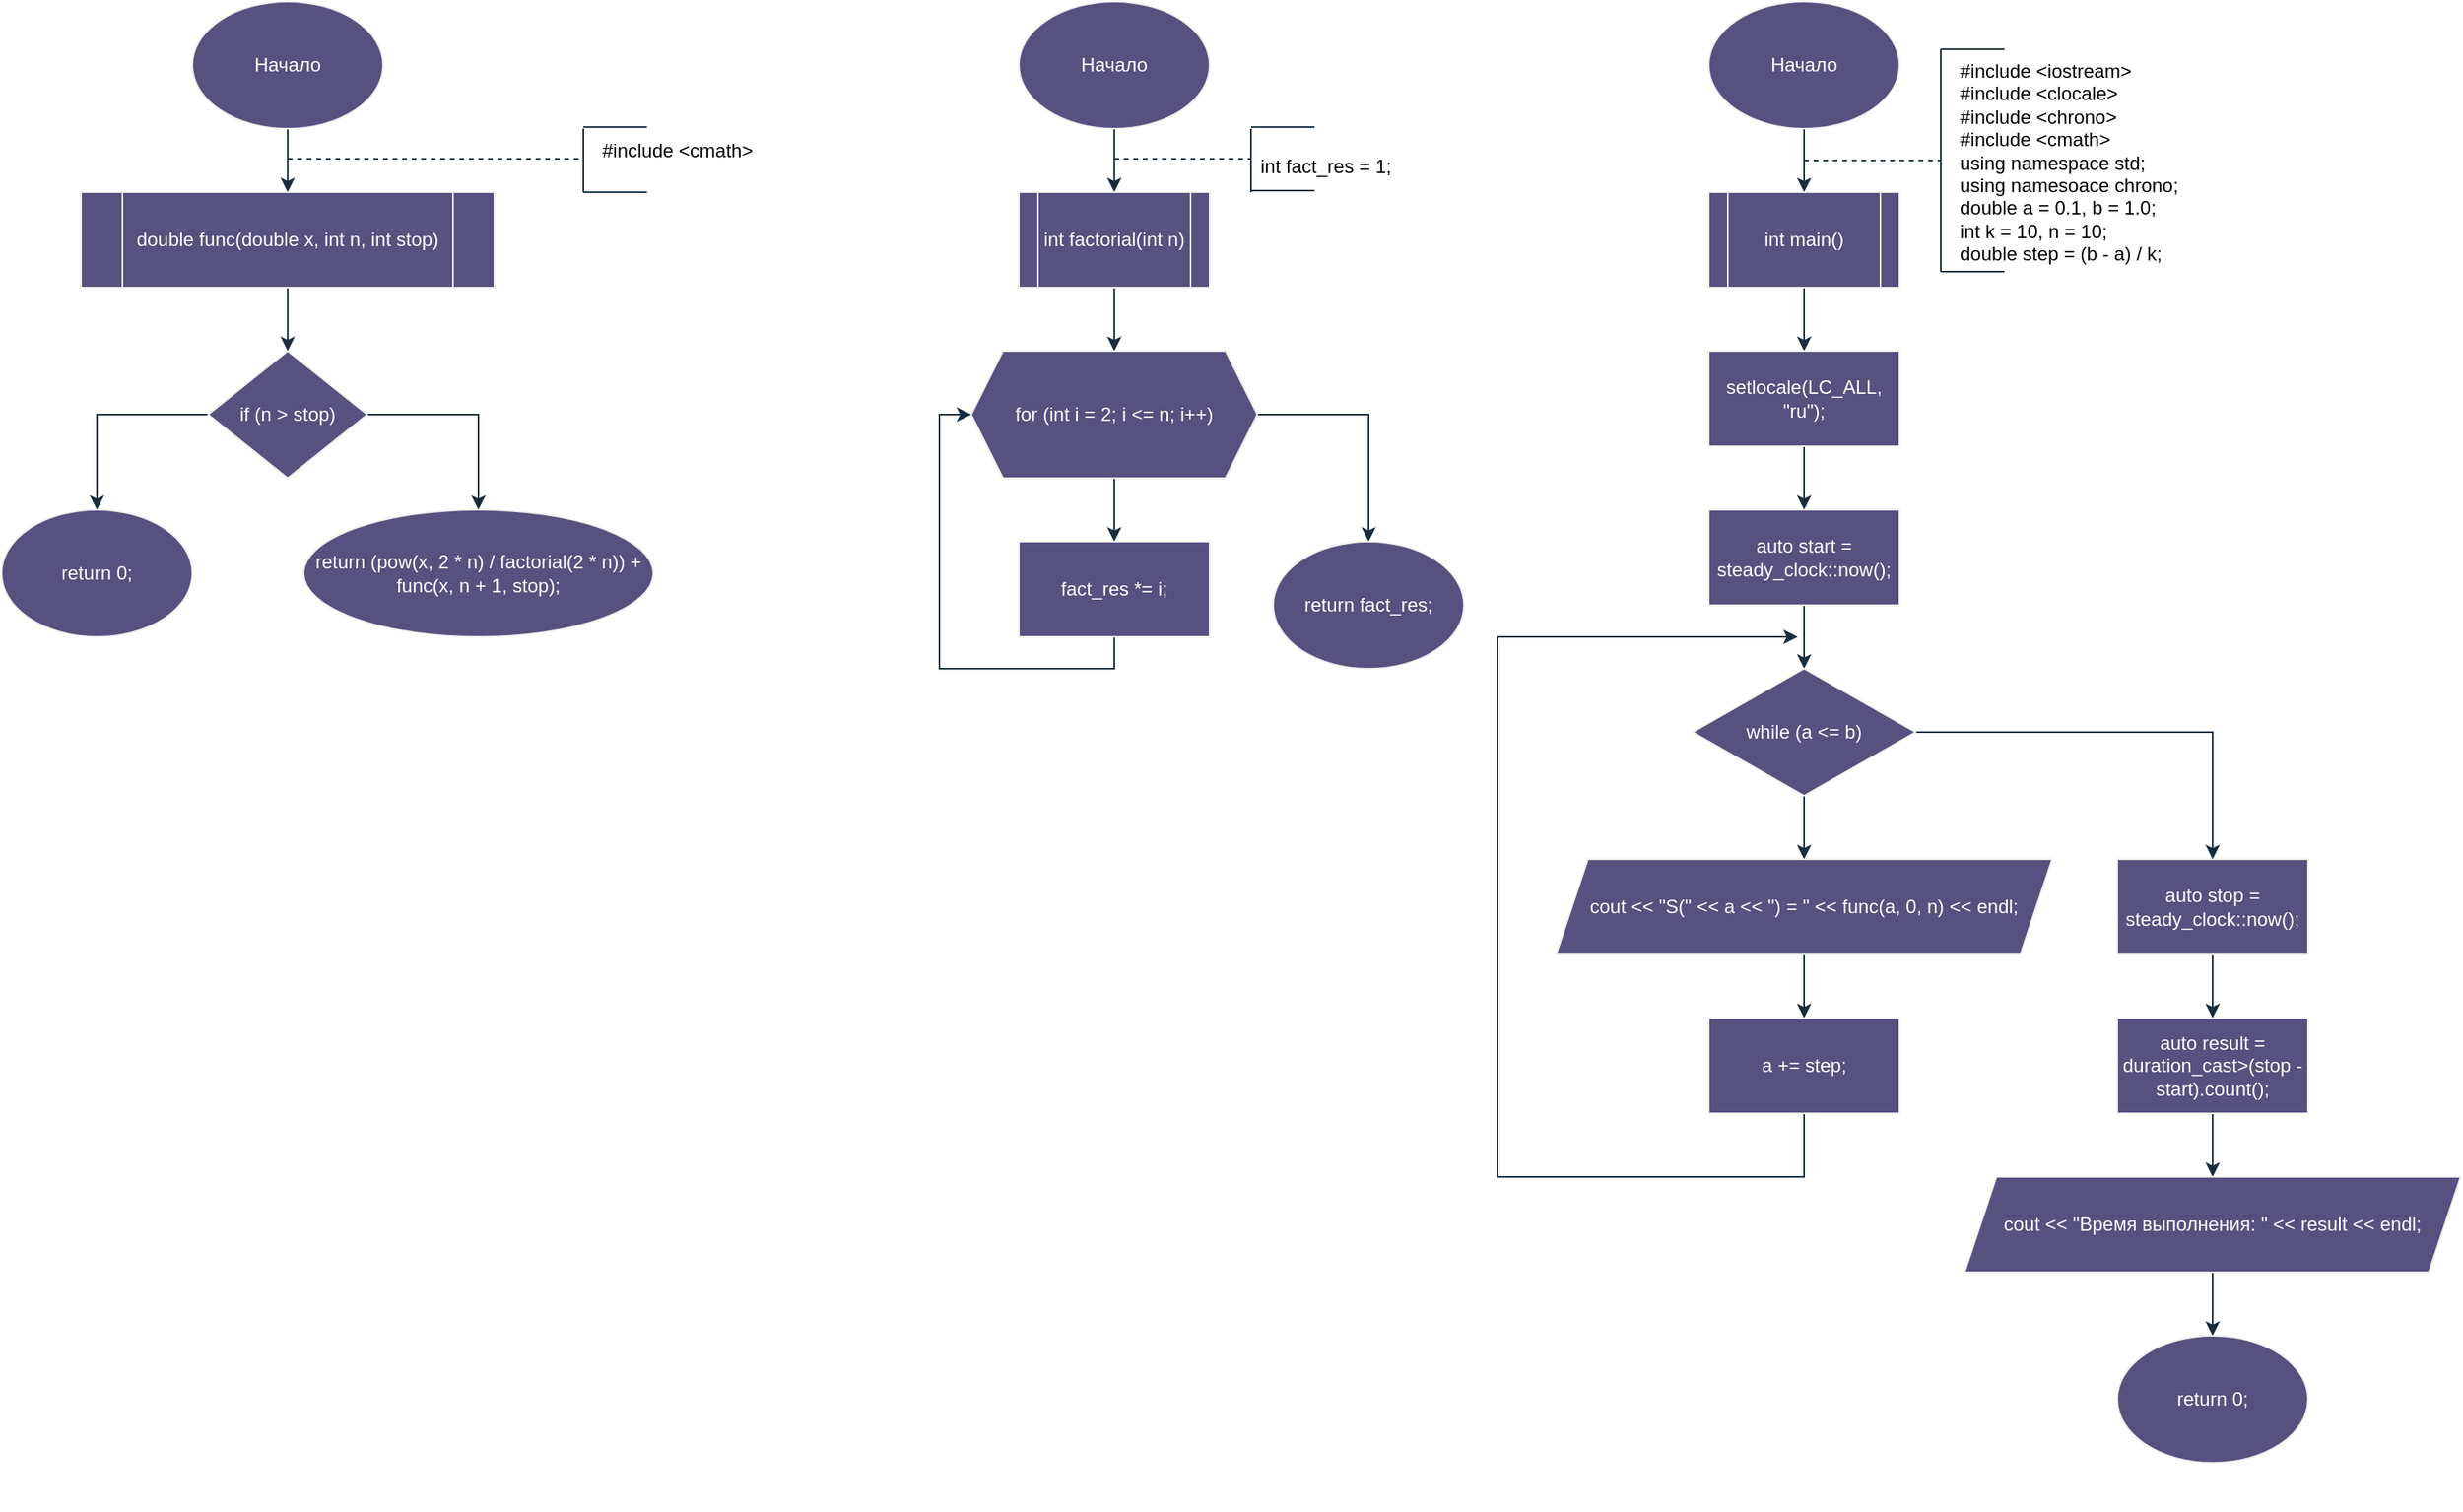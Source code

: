<mxfile version="25.0.2">
  <diagram name="Страница — 1" id="L2E4cubnrX2H4GpDxA0n">
    <mxGraphModel dx="2200" dy="956" grid="0" gridSize="10" guides="1" tooltips="1" connect="1" arrows="1" fold="1" page="0" pageScale="1" pageWidth="827" pageHeight="1169" background="#ffffff" math="0" shadow="0">
      <root>
        <mxCell id="0" />
        <mxCell id="1" parent="0" />
        <mxCell id="yAvkSQlCYScLZldcpIF--3" style="edgeStyle=orthogonalEdgeStyle;rounded=0;orthogonalLoop=1;jettySize=auto;html=1;entryX=0.5;entryY=0;entryDx=0;entryDy=0;labelBackgroundColor=none;strokeColor=#182E3E;fontColor=default;" parent="1" source="yAvkSQlCYScLZldcpIF--1" target="yAvkSQlCYScLZldcpIF--2" edge="1">
          <mxGeometry relative="1" as="geometry" />
        </mxCell>
        <mxCell id="yAvkSQlCYScLZldcpIF--1" value="Начало" style="ellipse;whiteSpace=wrap;html=1;labelBackgroundColor=none;fillColor=#56517E;strokeColor=#EEEEEE;fontColor=#FFFFFF;" parent="1" vertex="1">
          <mxGeometry x="354" width="120" height="80" as="geometry" />
        </mxCell>
        <mxCell id="5xdKUttw5brWPCGg9cqH-3" style="edgeStyle=orthogonalEdgeStyle;rounded=0;orthogonalLoop=1;jettySize=auto;html=1;entryX=0.5;entryY=0;entryDx=0;entryDy=0;labelBackgroundColor=none;strokeColor=#182E3E;fontColor=default;" parent="1" source="yAvkSQlCYScLZldcpIF--2" target="5xdKUttw5brWPCGg9cqH-1" edge="1">
          <mxGeometry relative="1" as="geometry" />
        </mxCell>
        <mxCell id="yAvkSQlCYScLZldcpIF--2" value="int main()" style="shape=process;whiteSpace=wrap;html=1;backgroundOutline=1;labelBackgroundColor=none;fillColor=#56517E;strokeColor=#EEEEEE;fontColor=#FFFFFF;" parent="1" vertex="1">
          <mxGeometry x="354" y="120" width="120" height="60" as="geometry" />
        </mxCell>
        <mxCell id="yAvkSQlCYScLZldcpIF--5" value="" style="endArrow=none;dashed=1;html=1;rounded=0;labelBackgroundColor=none;strokeColor=#182E3E;fontColor=default;" parent="1" edge="1">
          <mxGeometry width="50" height="50" relative="1" as="geometry">
            <mxPoint x="414" y="100" as="sourcePoint" />
            <mxPoint x="500" y="100" as="targetPoint" />
          </mxGeometry>
        </mxCell>
        <mxCell id="yAvkSQlCYScLZldcpIF--6" value="#include &lt;iostream&gt;&#xa;#include &lt;clocale&gt;&#xa;#include &lt;chrono&gt;&#xa;#include &lt;cmath&gt;&#xa;using namespace std;&#xa;using namesoace chrono;&#xa;double a = 0.1, b = 1.0;&#xa;int k = 10, n = 10;&#xa;double step = (b - a) / k;" style="text;whiteSpace=wrap;labelBackgroundColor=none;fontColor=#000000;" parent="1" vertex="1">
          <mxGeometry x="510" y="30" width="160" height="140" as="geometry" />
        </mxCell>
        <mxCell id="yAvkSQlCYScLZldcpIF--9" value="" style="endArrow=none;html=1;rounded=0;labelBackgroundColor=none;strokeColor=#182E3E;fontColor=default;" parent="1" edge="1">
          <mxGeometry width="50" height="50" relative="1" as="geometry">
            <mxPoint x="500" y="170" as="sourcePoint" />
            <mxPoint x="500" y="30" as="targetPoint" />
          </mxGeometry>
        </mxCell>
        <mxCell id="yAvkSQlCYScLZldcpIF--10" value="" style="endArrow=none;html=1;rounded=0;labelBackgroundColor=none;strokeColor=#182E3E;fontColor=default;" parent="1" edge="1">
          <mxGeometry width="50" height="50" relative="1" as="geometry">
            <mxPoint x="500" y="170" as="sourcePoint" />
            <mxPoint x="540" y="170" as="targetPoint" />
          </mxGeometry>
        </mxCell>
        <mxCell id="yAvkSQlCYScLZldcpIF--11" value="" style="endArrow=none;html=1;rounded=0;labelBackgroundColor=none;strokeColor=#182E3E;fontColor=default;" parent="1" edge="1">
          <mxGeometry width="50" height="50" relative="1" as="geometry">
            <mxPoint x="500" y="30" as="sourcePoint" />
            <mxPoint x="540" y="30" as="targetPoint" />
          </mxGeometry>
        </mxCell>
        <mxCell id="MgwlZWrJ5VsKsOre3uUj-1" style="edgeStyle=orthogonalEdgeStyle;rounded=0;orthogonalLoop=1;jettySize=auto;html=1;entryX=0.5;entryY=0;entryDx=0;entryDy=0;labelBackgroundColor=none;strokeColor=#182E3E;fontColor=default;" edge="1" parent="1" source="5xdKUttw5brWPCGg9cqH-1" target="5xdKUttw5brWPCGg9cqH-12">
          <mxGeometry relative="1" as="geometry" />
        </mxCell>
        <mxCell id="5xdKUttw5brWPCGg9cqH-1" value="setlocale(LC_ALL, &quot;ru&quot;);" style="rounded=0;whiteSpace=wrap;html=1;labelBackgroundColor=none;fillColor=#56517E;strokeColor=#EEEEEE;fontColor=#FFFFFF;" parent="1" vertex="1">
          <mxGeometry x="354" y="220" width="120" height="60" as="geometry" />
        </mxCell>
        <mxCell id="MgwlZWrJ5VsKsOre3uUj-3" style="edgeStyle=orthogonalEdgeStyle;rounded=0;orthogonalLoop=1;jettySize=auto;html=1;entryX=0.5;entryY=0;entryDx=0;entryDy=0;labelBackgroundColor=none;strokeColor=#182E3E;fontColor=default;" edge="1" parent="1" source="5xdKUttw5brWPCGg9cqH-12" target="MgwlZWrJ5VsKsOre3uUj-2">
          <mxGeometry relative="1" as="geometry" />
        </mxCell>
        <mxCell id="5xdKUttw5brWPCGg9cqH-12" value="auto start = steady_clock::now();" style="rounded=0;whiteSpace=wrap;html=1;labelBackgroundColor=none;fillColor=#56517E;strokeColor=#EEEEEE;fontColor=#FFFFFF;" parent="1" vertex="1">
          <mxGeometry x="354" y="320" width="120" height="60" as="geometry" />
        </mxCell>
        <mxCell id="5xdKUttw5brWPCGg9cqH-19" style="edgeStyle=orthogonalEdgeStyle;rounded=0;orthogonalLoop=1;jettySize=auto;html=1;entryX=0.5;entryY=0;entryDx=0;entryDy=0;labelBackgroundColor=none;strokeColor=#182E3E;fontColor=default;" parent="1" source="5xdKUttw5brWPCGg9cqH-16" target="5xdKUttw5brWPCGg9cqH-18" edge="1">
          <mxGeometry relative="1" as="geometry" />
        </mxCell>
        <mxCell id="5xdKUttw5brWPCGg9cqH-16" value="auto stop = steady_clock::now();" style="rounded=0;whiteSpace=wrap;html=1;labelBackgroundColor=none;fillColor=#56517E;strokeColor=#EEEEEE;fontColor=#FFFFFF;" parent="1" vertex="1">
          <mxGeometry x="611" y="540" width="120" height="60" as="geometry" />
        </mxCell>
        <mxCell id="5xdKUttw5brWPCGg9cqH-22" style="edgeStyle=orthogonalEdgeStyle;rounded=0;orthogonalLoop=1;jettySize=auto;html=1;entryX=0.5;entryY=0;entryDx=0;entryDy=0;labelBackgroundColor=none;strokeColor=#182E3E;fontColor=default;" parent="1" source="5xdKUttw5brWPCGg9cqH-18" target="5xdKUttw5brWPCGg9cqH-20" edge="1">
          <mxGeometry relative="1" as="geometry" />
        </mxCell>
        <mxCell id="5xdKUttw5brWPCGg9cqH-18" value="auto result = duration_cast&lt;duration&lt;double&gt;&gt;(stop - start).count();" style="rounded=0;whiteSpace=wrap;html=1;labelBackgroundColor=none;fillColor=#56517E;strokeColor=#EEEEEE;fontColor=#FFFFFF;" parent="1" vertex="1">
          <mxGeometry x="611" y="640" width="120" height="60" as="geometry" />
        </mxCell>
        <mxCell id="5xdKUttw5brWPCGg9cqH-23" style="edgeStyle=orthogonalEdgeStyle;rounded=0;orthogonalLoop=1;jettySize=auto;html=1;entryX=0.5;entryY=0;entryDx=0;entryDy=0;labelBackgroundColor=none;strokeColor=#182E3E;fontColor=default;" parent="1" source="5xdKUttw5brWPCGg9cqH-20" target="5xdKUttw5brWPCGg9cqH-21" edge="1">
          <mxGeometry relative="1" as="geometry" />
        </mxCell>
        <mxCell id="5xdKUttw5brWPCGg9cqH-20" value="cout &lt;&lt; &quot;Время выполнения: &quot; &lt;&lt; result &lt;&lt; endl;" style="shape=parallelogram;perimeter=parallelogramPerimeter;whiteSpace=wrap;html=1;fixedSize=1;labelBackgroundColor=none;fillColor=#56517E;strokeColor=#EEEEEE;fontColor=#FFFFFF;" parent="1" vertex="1">
          <mxGeometry x="515" y="740" width="312" height="60" as="geometry" />
        </mxCell>
        <mxCell id="5xdKUttw5brWPCGg9cqH-21" value="return 0;" style="ellipse;whiteSpace=wrap;html=1;labelBackgroundColor=none;fillColor=#56517E;strokeColor=#EEEEEE;fontColor=#FFFFFF;" parent="1" vertex="1">
          <mxGeometry x="611" y="840" width="120" height="80" as="geometry" />
        </mxCell>
        <mxCell id="5xdKUttw5brWPCGg9cqH-24" value="{" style="text;html=1;align=center;verticalAlign=middle;whiteSpace=wrap;rounded=0;labelBackgroundColor=none;fontColor=#FFFFFF;" parent="1" vertex="1">
          <mxGeometry x="400" y="180" width="14" height="30" as="geometry" />
        </mxCell>
        <mxCell id="5xdKUttw5brWPCGg9cqH-25" value="}" style="text;html=1;align=center;verticalAlign=middle;whiteSpace=wrap;rounded=0;labelBackgroundColor=none;fontColor=#FFFFFF;" parent="1" vertex="1">
          <mxGeometry x="664" y="920" width="14" height="30" as="geometry" />
        </mxCell>
        <mxCell id="5xdKUttw5brWPCGg9cqH-28" style="edgeStyle=orthogonalEdgeStyle;rounded=0;orthogonalLoop=1;jettySize=auto;html=1;entryX=0.5;entryY=0;entryDx=0;entryDy=0;labelBackgroundColor=none;strokeColor=#182E3E;fontColor=default;" parent="1" source="5xdKUttw5brWPCGg9cqH-26" target="5xdKUttw5brWPCGg9cqH-27" edge="1">
          <mxGeometry relative="1" as="geometry" />
        </mxCell>
        <mxCell id="5xdKUttw5brWPCGg9cqH-26" value="Начало" style="ellipse;whiteSpace=wrap;html=1;labelBackgroundColor=none;fillColor=#56517E;strokeColor=#EEEEEE;fontColor=#FFFFFF;" parent="1" vertex="1">
          <mxGeometry x="-80" width="120" height="80" as="geometry" />
        </mxCell>
        <mxCell id="5xdKUttw5brWPCGg9cqH-37" style="edgeStyle=orthogonalEdgeStyle;rounded=0;orthogonalLoop=1;jettySize=auto;html=1;entryX=0.5;entryY=0;entryDx=0;entryDy=0;labelBackgroundColor=none;strokeColor=#182E3E;fontColor=default;" parent="1" source="5xdKUttw5brWPCGg9cqH-27" target="5xdKUttw5brWPCGg9cqH-36" edge="1">
          <mxGeometry relative="1" as="geometry" />
        </mxCell>
        <mxCell id="5xdKUttw5brWPCGg9cqH-27" value="int factorial(int n)" style="shape=process;whiteSpace=wrap;html=1;backgroundOutline=1;labelBackgroundColor=none;fillColor=#56517E;strokeColor=#EEEEEE;fontColor=#FFFFFF;" parent="1" vertex="1">
          <mxGeometry x="-80" y="120" width="120" height="60" as="geometry" />
        </mxCell>
        <mxCell id="5xdKUttw5brWPCGg9cqH-30" value="" style="endArrow=none;dashed=1;html=1;rounded=0;labelBackgroundColor=none;strokeColor=#182E3E;fontColor=default;" parent="1" edge="1">
          <mxGeometry width="50" height="50" relative="1" as="geometry">
            <mxPoint x="-20" y="99" as="sourcePoint" />
            <mxPoint x="66" y="99" as="targetPoint" />
          </mxGeometry>
        </mxCell>
        <mxCell id="5xdKUttw5brWPCGg9cqH-31" value="int fact_res = 1;" style="text;whiteSpace=wrap;labelBackgroundColor=none;fontColor=#000000;" parent="1" vertex="1">
          <mxGeometry x="70" y="90" width="160" height="20" as="geometry" />
        </mxCell>
        <mxCell id="5xdKUttw5brWPCGg9cqH-33" value="" style="endArrow=none;html=1;rounded=0;labelBackgroundColor=none;strokeColor=#182E3E;fontColor=default;" parent="1" edge="1">
          <mxGeometry width="50" height="50" relative="1" as="geometry">
            <mxPoint x="66" y="119" as="sourcePoint" />
            <mxPoint x="106" y="119" as="targetPoint" />
          </mxGeometry>
        </mxCell>
        <mxCell id="5xdKUttw5brWPCGg9cqH-34" value="" style="endArrow=none;html=1;rounded=0;labelBackgroundColor=none;strokeColor=#182E3E;fontColor=default;" parent="1" edge="1">
          <mxGeometry width="50" height="50" relative="1" as="geometry">
            <mxPoint x="66" y="79" as="sourcePoint" />
            <mxPoint x="106" y="79" as="targetPoint" />
          </mxGeometry>
        </mxCell>
        <mxCell id="5xdKUttw5brWPCGg9cqH-35" value="" style="endArrow=none;html=1;rounded=0;labelBackgroundColor=none;strokeColor=#182E3E;fontColor=default;" parent="1" edge="1">
          <mxGeometry width="50" height="50" relative="1" as="geometry">
            <mxPoint x="66" y="120" as="sourcePoint" />
            <mxPoint x="66" y="80" as="targetPoint" />
          </mxGeometry>
        </mxCell>
        <mxCell id="5xdKUttw5brWPCGg9cqH-39" style="edgeStyle=orthogonalEdgeStyle;rounded=0;orthogonalLoop=1;jettySize=auto;html=1;entryX=0.5;entryY=0;entryDx=0;entryDy=0;labelBackgroundColor=none;strokeColor=#182E3E;fontColor=default;" parent="1" source="5xdKUttw5brWPCGg9cqH-36" target="5xdKUttw5brWPCGg9cqH-38" edge="1">
          <mxGeometry relative="1" as="geometry" />
        </mxCell>
        <mxCell id="5xdKUttw5brWPCGg9cqH-46" style="edgeStyle=orthogonalEdgeStyle;rounded=0;orthogonalLoop=1;jettySize=auto;html=1;entryX=0.5;entryY=0;entryDx=0;entryDy=0;labelBackgroundColor=none;strokeColor=#182E3E;fontColor=default;" parent="1" source="5xdKUttw5brWPCGg9cqH-36" target="5xdKUttw5brWPCGg9cqH-45" edge="1">
          <mxGeometry relative="1" as="geometry" />
        </mxCell>
        <mxCell id="5xdKUttw5brWPCGg9cqH-36" value="for (int i = 2; i &lt;= n; i++)" style="shape=hexagon;perimeter=hexagonPerimeter2;whiteSpace=wrap;html=1;fixedSize=1;labelBackgroundColor=none;fillColor=#56517E;strokeColor=#EEEEEE;fontColor=#FFFFFF;" parent="1" vertex="1">
          <mxGeometry x="-110" y="220" width="180" height="80" as="geometry" />
        </mxCell>
        <mxCell id="5xdKUttw5brWPCGg9cqH-40" style="edgeStyle=orthogonalEdgeStyle;rounded=0;orthogonalLoop=1;jettySize=auto;html=1;entryX=0;entryY=0.5;entryDx=0;entryDy=0;labelBackgroundColor=none;strokeColor=#182E3E;fontColor=default;" parent="1" source="5xdKUttw5brWPCGg9cqH-38" target="5xdKUttw5brWPCGg9cqH-36" edge="1">
          <mxGeometry relative="1" as="geometry">
            <Array as="points">
              <mxPoint x="-20" y="420" />
              <mxPoint x="-130" y="420" />
              <mxPoint x="-130" y="260" />
            </Array>
          </mxGeometry>
        </mxCell>
        <mxCell id="5xdKUttw5brWPCGg9cqH-38" value="fact_res *= i;" style="rounded=0;whiteSpace=wrap;html=1;labelBackgroundColor=none;fillColor=#56517E;strokeColor=#EEEEEE;fontColor=#FFFFFF;" parent="1" vertex="1">
          <mxGeometry x="-80" y="340" width="120" height="60" as="geometry" />
        </mxCell>
        <mxCell id="5xdKUttw5brWPCGg9cqH-41" value="{" style="text;html=1;align=center;verticalAlign=middle;whiteSpace=wrap;rounded=0;labelBackgroundColor=none;fontColor=#FFFFFF;" parent="1" vertex="1">
          <mxGeometry x="-50" y="180" width="30" height="30" as="geometry" />
        </mxCell>
        <mxCell id="5xdKUttw5brWPCGg9cqH-42" value="{" style="text;html=1;align=center;verticalAlign=middle;whiteSpace=wrap;rounded=0;labelBackgroundColor=none;fontColor=#FFFFFF;" parent="1" vertex="1">
          <mxGeometry x="-50" y="300" width="30" height="30" as="geometry" />
        </mxCell>
        <mxCell id="5xdKUttw5brWPCGg9cqH-43" value="}" style="text;html=1;align=center;verticalAlign=middle;whiteSpace=wrap;rounded=0;labelBackgroundColor=none;fontColor=#FFFFFF;" parent="1" vertex="1">
          <mxGeometry x="-50" y="420" width="30" height="30" as="geometry" />
        </mxCell>
        <mxCell id="5xdKUttw5brWPCGg9cqH-44" value="1" style="text;html=1;align=center;verticalAlign=middle;whiteSpace=wrap;rounded=0;labelBackgroundColor=none;fontColor=#FFFFFF;" parent="1" vertex="1">
          <mxGeometry x="-20" y="300" width="20" height="30" as="geometry" />
        </mxCell>
        <mxCell id="5xdKUttw5brWPCGg9cqH-45" value="return fact_res;" style="ellipse;whiteSpace=wrap;html=1;labelBackgroundColor=none;fillColor=#56517E;strokeColor=#EEEEEE;fontColor=#FFFFFF;" parent="1" vertex="1">
          <mxGeometry x="80" y="340" width="120" height="80" as="geometry" />
        </mxCell>
        <mxCell id="5xdKUttw5brWPCGg9cqH-47" value="0" style="text;html=1;align=center;verticalAlign=middle;whiteSpace=wrap;rounded=0;labelBackgroundColor=none;fontColor=#FFFFFF;" parent="1" vertex="1">
          <mxGeometry x="70" y="230" width="30" height="30" as="geometry" />
        </mxCell>
        <mxCell id="5xdKUttw5brWPCGg9cqH-48" value="}" style="text;html=1;align=center;verticalAlign=middle;whiteSpace=wrap;rounded=0;labelBackgroundColor=none;fontColor=#FFFFFF;" parent="1" vertex="1">
          <mxGeometry x="125" y="420" width="30" height="30" as="geometry" />
        </mxCell>
        <mxCell id="5xdKUttw5brWPCGg9cqH-51" style="edgeStyle=orthogonalEdgeStyle;rounded=0;orthogonalLoop=1;jettySize=auto;html=1;entryX=0.5;entryY=0;entryDx=0;entryDy=0;labelBackgroundColor=none;strokeColor=#182E3E;fontColor=default;" parent="1" source="5xdKUttw5brWPCGg9cqH-49" target="5xdKUttw5brWPCGg9cqH-50" edge="1">
          <mxGeometry relative="1" as="geometry" />
        </mxCell>
        <mxCell id="5xdKUttw5brWPCGg9cqH-49" value="Начало" style="ellipse;whiteSpace=wrap;html=1;labelBackgroundColor=none;fillColor=#56517E;strokeColor=#EEEEEE;fontColor=#FFFFFF;" parent="1" vertex="1">
          <mxGeometry x="-600" width="120" height="80" as="geometry" />
        </mxCell>
        <mxCell id="5xdKUttw5brWPCGg9cqH-62" style="edgeStyle=orthogonalEdgeStyle;rounded=0;orthogonalLoop=1;jettySize=auto;html=1;labelBackgroundColor=none;strokeColor=#182E3E;fontColor=default;" parent="1" source="5xdKUttw5brWPCGg9cqH-50" target="5xdKUttw5brWPCGg9cqH-61" edge="1">
          <mxGeometry relative="1" as="geometry" />
        </mxCell>
        <mxCell id="5xdKUttw5brWPCGg9cqH-50" value="double func(double x, int n, int stop)" style="shape=process;whiteSpace=wrap;html=1;backgroundOutline=1;labelBackgroundColor=none;fillColor=#56517E;strokeColor=#EEEEEE;fontColor=#FFFFFF;" parent="1" vertex="1">
          <mxGeometry x="-670" y="120" width="260" height="60" as="geometry" />
        </mxCell>
        <mxCell id="5xdKUttw5brWPCGg9cqH-56" value="" style="endArrow=none;dashed=1;html=1;rounded=0;labelBackgroundColor=none;strokeColor=#182E3E;fontColor=default;" parent="1" edge="1">
          <mxGeometry width="50" height="50" relative="1" as="geometry">
            <mxPoint x="-540" y="99" as="sourcePoint" />
            <mxPoint x="-354" y="99" as="targetPoint" />
          </mxGeometry>
        </mxCell>
        <mxCell id="5xdKUttw5brWPCGg9cqH-57" value="#include &lt;cmath&gt;&#xa;" style="text;whiteSpace=wrap;labelBackgroundColor=none;fontColor=#000000;" parent="1" vertex="1">
          <mxGeometry x="-344" y="80" width="114" height="38" as="geometry" />
        </mxCell>
        <mxCell id="5xdKUttw5brWPCGg9cqH-58" value="" style="endArrow=none;html=1;rounded=0;labelBackgroundColor=none;strokeColor=#182E3E;fontColor=default;" parent="1" edge="1">
          <mxGeometry width="50" height="50" relative="1" as="geometry">
            <mxPoint x="-354" y="120" as="sourcePoint" />
            <mxPoint x="-354" y="80" as="targetPoint" />
          </mxGeometry>
        </mxCell>
        <mxCell id="5xdKUttw5brWPCGg9cqH-59" value="" style="endArrow=none;html=1;rounded=0;labelBackgroundColor=none;strokeColor=#182E3E;fontColor=default;" parent="1" edge="1">
          <mxGeometry width="50" height="50" relative="1" as="geometry">
            <mxPoint x="-354" y="120" as="sourcePoint" />
            <mxPoint x="-314" y="120" as="targetPoint" />
          </mxGeometry>
        </mxCell>
        <mxCell id="5xdKUttw5brWPCGg9cqH-60" value="" style="endArrow=none;html=1;rounded=0;labelBackgroundColor=none;strokeColor=#182E3E;fontColor=default;" parent="1" edge="1">
          <mxGeometry width="50" height="50" relative="1" as="geometry">
            <mxPoint x="-354" y="79" as="sourcePoint" />
            <mxPoint x="-314" y="79" as="targetPoint" />
          </mxGeometry>
        </mxCell>
        <mxCell id="5xdKUttw5brWPCGg9cqH-65" style="edgeStyle=orthogonalEdgeStyle;rounded=0;orthogonalLoop=1;jettySize=auto;html=1;entryX=0.5;entryY=0;entryDx=0;entryDy=0;labelBackgroundColor=none;strokeColor=#182E3E;fontColor=default;" parent="1" source="5xdKUttw5brWPCGg9cqH-61" target="5xdKUttw5brWPCGg9cqH-64" edge="1">
          <mxGeometry relative="1" as="geometry" />
        </mxCell>
        <mxCell id="5xdKUttw5brWPCGg9cqH-68" style="edgeStyle=orthogonalEdgeStyle;rounded=0;orthogonalLoop=1;jettySize=auto;html=1;entryX=0.5;entryY=0;entryDx=0;entryDy=0;labelBackgroundColor=none;strokeColor=#182E3E;fontColor=default;" parent="1" source="5xdKUttw5brWPCGg9cqH-61" target="5xdKUttw5brWPCGg9cqH-67" edge="1">
          <mxGeometry relative="1" as="geometry">
            <Array as="points">
              <mxPoint x="-420" y="260" />
            </Array>
          </mxGeometry>
        </mxCell>
        <mxCell id="5xdKUttw5brWPCGg9cqH-61" value="if (n &gt; stop)" style="rhombus;whiteSpace=wrap;html=1;labelBackgroundColor=none;fillColor=#56517E;strokeColor=#EEEEEE;fontColor=#FFFFFF;" parent="1" vertex="1">
          <mxGeometry x="-590" y="220" width="100" height="80" as="geometry" />
        </mxCell>
        <mxCell id="5xdKUttw5brWPCGg9cqH-63" value="{" style="text;html=1;align=center;verticalAlign=middle;whiteSpace=wrap;rounded=0;labelBackgroundColor=none;fontColor=#FFFFFF;" parent="1" vertex="1">
          <mxGeometry x="-560" y="180" width="20" height="30" as="geometry" />
        </mxCell>
        <mxCell id="5xdKUttw5brWPCGg9cqH-64" value="return 0;" style="ellipse;whiteSpace=wrap;html=1;labelBackgroundColor=none;fillColor=#56517E;strokeColor=#EEEEEE;fontColor=#FFFFFF;" parent="1" vertex="1">
          <mxGeometry x="-720" y="320" width="120" height="80" as="geometry" />
        </mxCell>
        <mxCell id="5xdKUttw5brWPCGg9cqH-67" value="return (pow(x, 2 * n) / factorial(2 * n)) + func(x, n + 1, stop);" style="ellipse;whiteSpace=wrap;html=1;labelBackgroundColor=none;fillColor=#56517E;strokeColor=#EEEEEE;fontColor=#FFFFFF;" parent="1" vertex="1">
          <mxGeometry x="-530" y="320" width="220" height="80" as="geometry" />
        </mxCell>
        <mxCell id="5xdKUttw5brWPCGg9cqH-69" value="1" style="text;html=1;align=center;verticalAlign=middle;whiteSpace=wrap;rounded=0;labelBackgroundColor=none;fontColor=#FFFFFF;" parent="1" vertex="1">
          <mxGeometry x="-610" y="230" width="20" height="30" as="geometry" />
        </mxCell>
        <mxCell id="5xdKUttw5brWPCGg9cqH-70" value="0" style="text;html=1;align=center;verticalAlign=middle;whiteSpace=wrap;rounded=0;labelBackgroundColor=none;fontColor=#FFFFFF;" parent="1" vertex="1">
          <mxGeometry x="-490" y="230" width="20" height="30" as="geometry" />
        </mxCell>
        <mxCell id="5xdKUttw5brWPCGg9cqH-71" value="}" style="text;html=1;align=center;verticalAlign=middle;whiteSpace=wrap;rounded=0;labelBackgroundColor=none;fontColor=#FFFFFF;" parent="1" vertex="1">
          <mxGeometry x="-430" y="400" width="20" height="30" as="geometry" />
        </mxCell>
        <mxCell id="MgwlZWrJ5VsKsOre3uUj-5" style="edgeStyle=orthogonalEdgeStyle;rounded=0;orthogonalLoop=1;jettySize=auto;html=1;entryX=0.5;entryY=0;entryDx=0;entryDy=0;labelBackgroundColor=none;strokeColor=#182E3E;fontColor=default;" edge="1" parent="1" source="MgwlZWrJ5VsKsOre3uUj-2" target="MgwlZWrJ5VsKsOre3uUj-4">
          <mxGeometry relative="1" as="geometry" />
        </mxCell>
        <mxCell id="MgwlZWrJ5VsKsOre3uUj-12" style="edgeStyle=orthogonalEdgeStyle;rounded=0;orthogonalLoop=1;jettySize=auto;html=1;entryX=0.5;entryY=0;entryDx=0;entryDy=0;labelBackgroundColor=none;strokeColor=#182E3E;fontColor=default;" edge="1" parent="1" source="MgwlZWrJ5VsKsOre3uUj-2" target="5xdKUttw5brWPCGg9cqH-16">
          <mxGeometry relative="1" as="geometry" />
        </mxCell>
        <mxCell id="MgwlZWrJ5VsKsOre3uUj-2" value="while (a &lt;= b)" style="rhombus;whiteSpace=wrap;html=1;labelBackgroundColor=none;fillColor=#56517E;strokeColor=#EEEEEE;fontColor=#FFFFFF;" vertex="1" parent="1">
          <mxGeometry x="344" y="420" width="140" height="80" as="geometry" />
        </mxCell>
        <mxCell id="MgwlZWrJ5VsKsOre3uUj-9" style="edgeStyle=orthogonalEdgeStyle;rounded=0;orthogonalLoop=1;jettySize=auto;html=1;entryX=0.5;entryY=0;entryDx=0;entryDy=0;labelBackgroundColor=none;strokeColor=#182E3E;fontColor=default;" edge="1" parent="1" source="MgwlZWrJ5VsKsOre3uUj-4" target="MgwlZWrJ5VsKsOre3uUj-8">
          <mxGeometry relative="1" as="geometry" />
        </mxCell>
        <mxCell id="MgwlZWrJ5VsKsOre3uUj-4" value="cout &lt;&lt; &quot;S(&quot; &lt;&lt; a &lt;&lt; &quot;) = &quot; &lt;&lt; func(a, 0, n) &lt;&lt; endl;" style="shape=parallelogram;perimeter=parallelogramPerimeter;whiteSpace=wrap;html=1;fixedSize=1;labelBackgroundColor=none;fillColor=#56517E;strokeColor=#EEEEEE;fontColor=#FFFFFF;" vertex="1" parent="1">
          <mxGeometry x="258" y="540" width="312" height="60" as="geometry" />
        </mxCell>
        <mxCell id="MgwlZWrJ5VsKsOre3uUj-6" value="{" style="text;html=1;align=center;verticalAlign=middle;whiteSpace=wrap;rounded=0;labelBackgroundColor=none;fontColor=#FFFFFF;" vertex="1" parent="1">
          <mxGeometry x="400" y="500" width="14" height="30" as="geometry" />
        </mxCell>
        <mxCell id="MgwlZWrJ5VsKsOre3uUj-7" value="1" style="text;html=1;align=center;verticalAlign=middle;whiteSpace=wrap;rounded=0;labelBackgroundColor=none;fontColor=#FFFFFF;" vertex="1" parent="1">
          <mxGeometry x="414" y="500" width="20" height="30" as="geometry" />
        </mxCell>
        <mxCell id="MgwlZWrJ5VsKsOre3uUj-10" style="edgeStyle=orthogonalEdgeStyle;rounded=0;orthogonalLoop=1;jettySize=auto;html=1;labelBackgroundColor=none;strokeColor=#182E3E;fontColor=default;" edge="1" parent="1" source="MgwlZWrJ5VsKsOre3uUj-8">
          <mxGeometry relative="1" as="geometry">
            <mxPoint x="410" y="400" as="targetPoint" />
            <Array as="points">
              <mxPoint x="414" y="740" />
              <mxPoint x="221" y="740" />
            </Array>
          </mxGeometry>
        </mxCell>
        <mxCell id="MgwlZWrJ5VsKsOre3uUj-8" value="a += step;" style="rounded=0;whiteSpace=wrap;html=1;labelBackgroundColor=none;fillColor=#56517E;strokeColor=#EEEEEE;fontColor=#FFFFFF;" vertex="1" parent="1">
          <mxGeometry x="354" y="640" width="120" height="60" as="geometry" />
        </mxCell>
        <mxCell id="MgwlZWrJ5VsKsOre3uUj-11" value="}" style="text;html=1;align=center;verticalAlign=middle;whiteSpace=wrap;rounded=0;labelBackgroundColor=none;fontColor=#FFFFFF;" vertex="1" parent="1">
          <mxGeometry x="414" y="700" width="20" height="30" as="geometry" />
        </mxCell>
        <mxCell id="MgwlZWrJ5VsKsOre3uUj-13" value="0" style="text;html=1;align=center;verticalAlign=middle;whiteSpace=wrap;rounded=0;labelBackgroundColor=none;fontColor=#FFFFFF;" vertex="1" parent="1">
          <mxGeometry x="484" y="430" width="16" height="30" as="geometry" />
        </mxCell>
      </root>
    </mxGraphModel>
  </diagram>
</mxfile>
